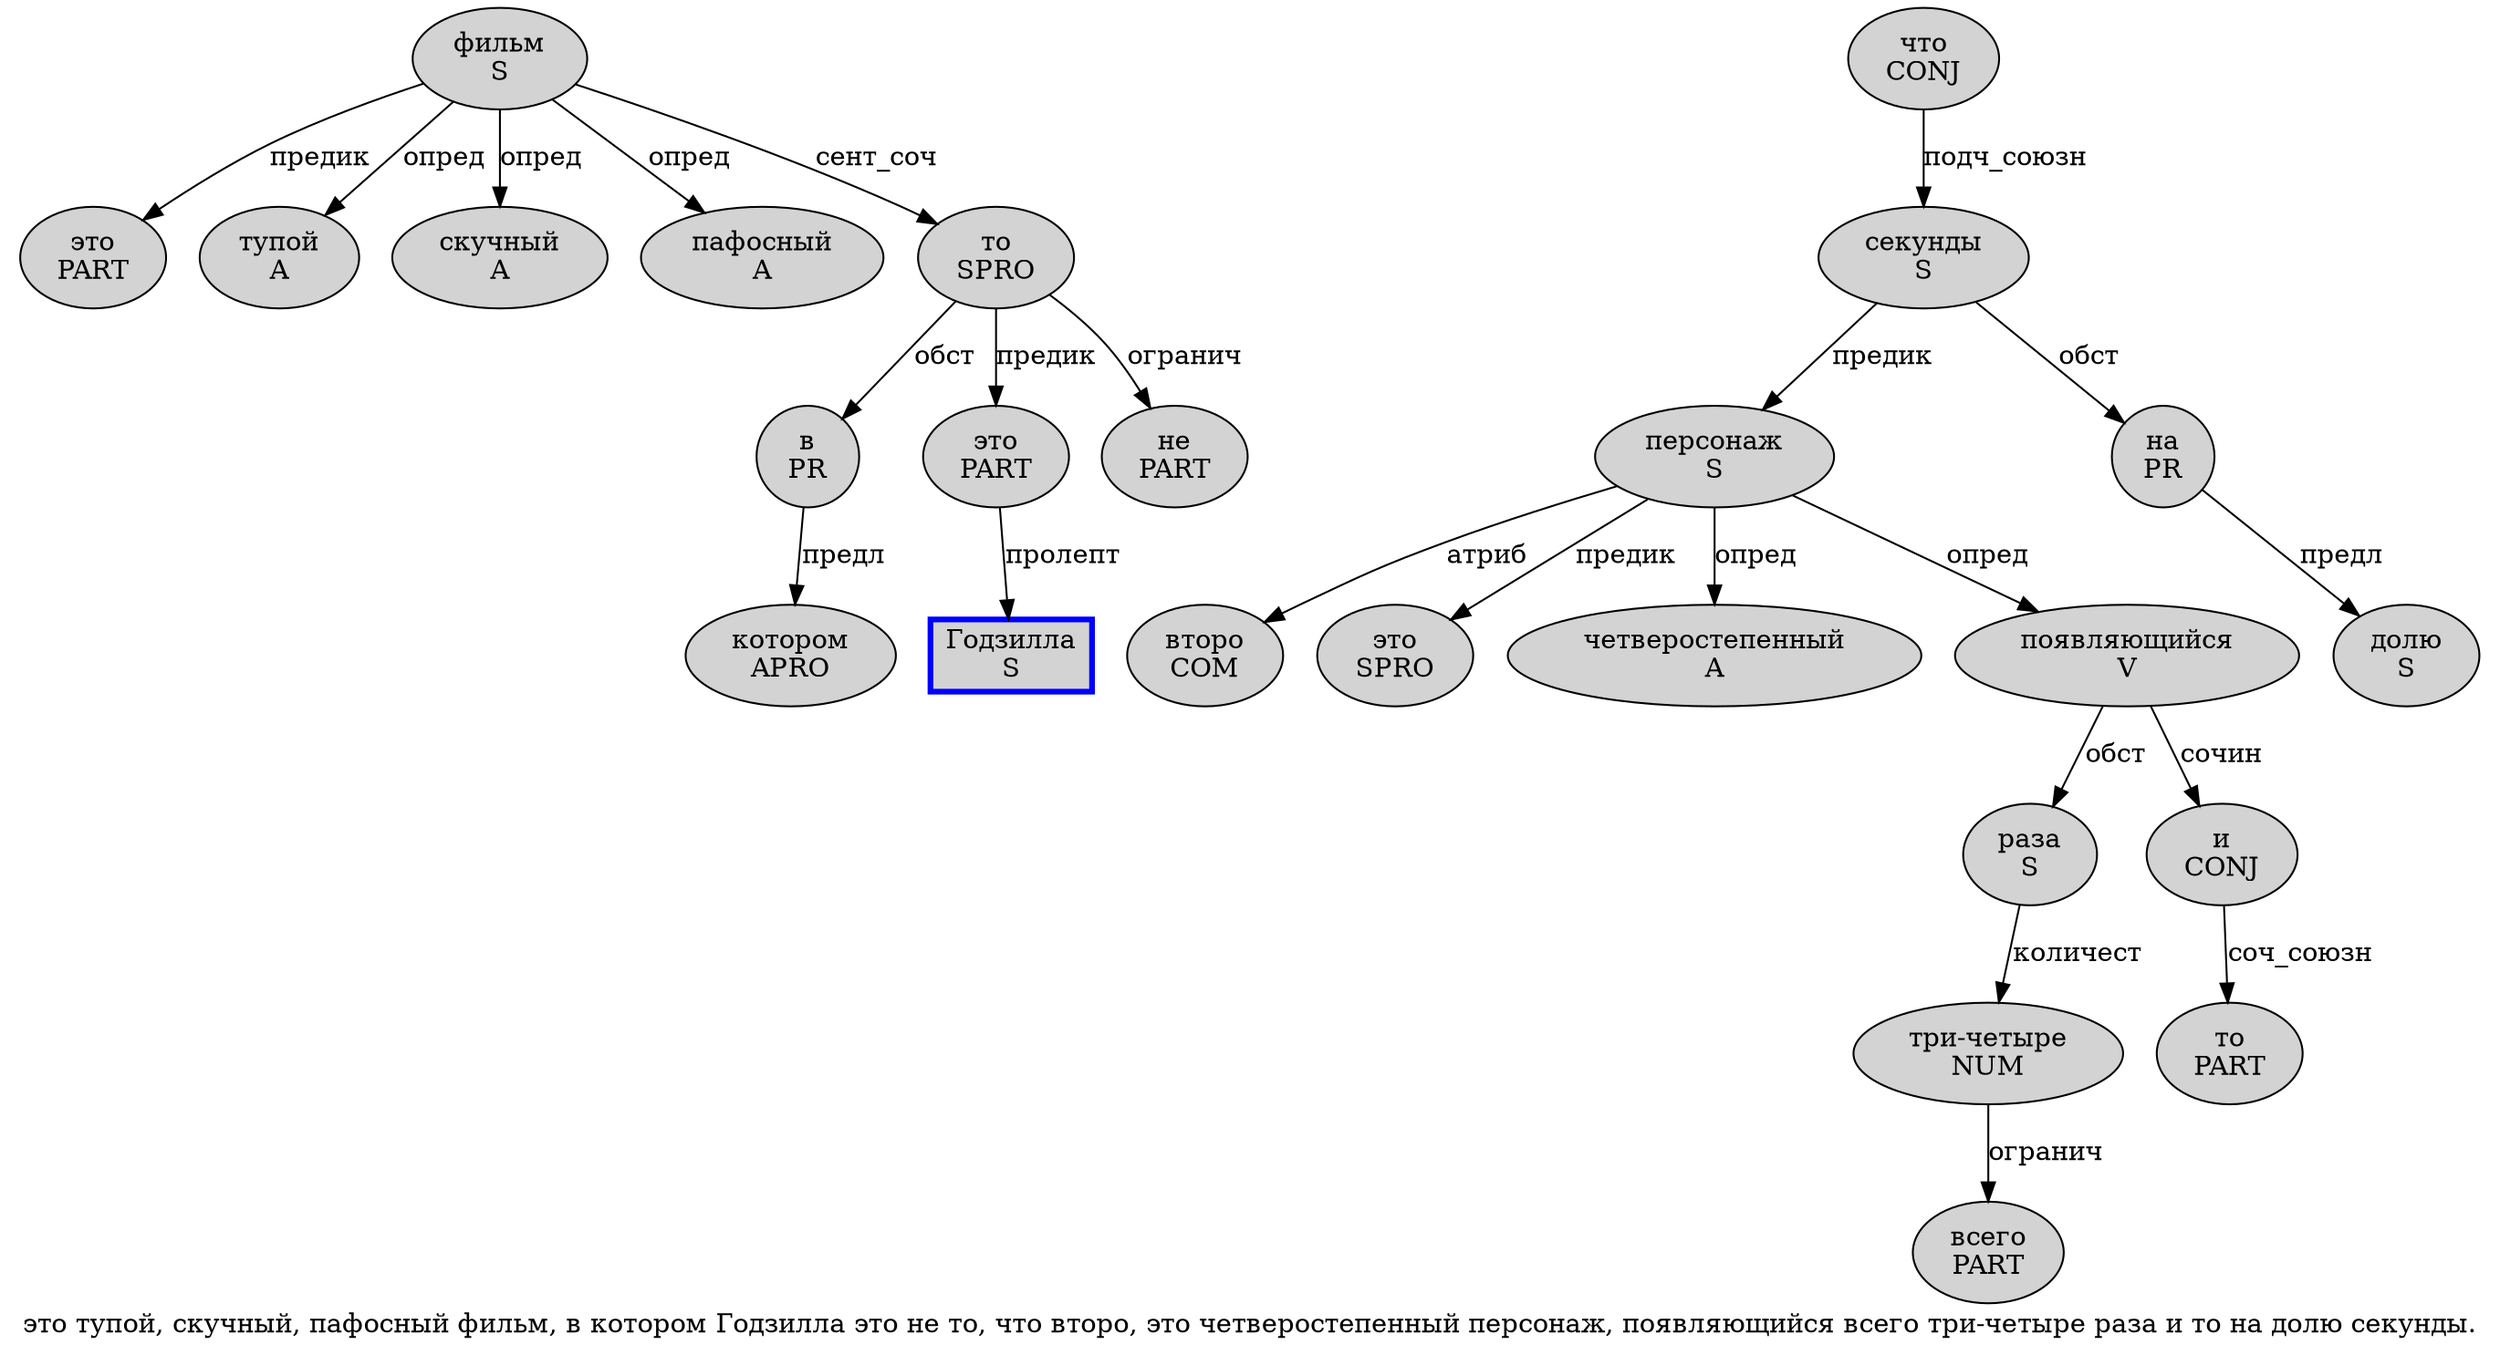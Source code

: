 digraph SENTENCE_4755 {
	graph [label="это тупой, скучный, пафосный фильм, в котором Годзилла это не то, что второ, это четверостепенный персонаж, появляющийся всего три-четыре раза и то на долю секунды."]
	node [style=filled]
		0 [label="это
PART" color="" fillcolor=lightgray penwidth=1 shape=ellipse]
		1 [label="тупой
A" color="" fillcolor=lightgray penwidth=1 shape=ellipse]
		3 [label="скучный
A" color="" fillcolor=lightgray penwidth=1 shape=ellipse]
		5 [label="пафосный
A" color="" fillcolor=lightgray penwidth=1 shape=ellipse]
		6 [label="фильм
S" color="" fillcolor=lightgray penwidth=1 shape=ellipse]
		8 [label="в
PR" color="" fillcolor=lightgray penwidth=1 shape=ellipse]
		9 [label="котором
APRO" color="" fillcolor=lightgray penwidth=1 shape=ellipse]
		10 [label="Годзилла
S" color=blue fillcolor=lightgray penwidth=3 shape=box]
		11 [label="это
PART" color="" fillcolor=lightgray penwidth=1 shape=ellipse]
		12 [label="не
PART" color="" fillcolor=lightgray penwidth=1 shape=ellipse]
		13 [label="то
SPRO" color="" fillcolor=lightgray penwidth=1 shape=ellipse]
		15 [label="что
CONJ" color="" fillcolor=lightgray penwidth=1 shape=ellipse]
		16 [label="второ
COM" color="" fillcolor=lightgray penwidth=1 shape=ellipse]
		18 [label="это
SPRO" color="" fillcolor=lightgray penwidth=1 shape=ellipse]
		19 [label="четверостепенный
A" color="" fillcolor=lightgray penwidth=1 shape=ellipse]
		20 [label="персонаж
S" color="" fillcolor=lightgray penwidth=1 shape=ellipse]
		22 [label="появляющийся
V" color="" fillcolor=lightgray penwidth=1 shape=ellipse]
		23 [label="всего
PART" color="" fillcolor=lightgray penwidth=1 shape=ellipse]
		24 [label="три-четыре
NUM" color="" fillcolor=lightgray penwidth=1 shape=ellipse]
		25 [label="раза
S" color="" fillcolor=lightgray penwidth=1 shape=ellipse]
		26 [label="и
CONJ" color="" fillcolor=lightgray penwidth=1 shape=ellipse]
		27 [label="то
PART" color="" fillcolor=lightgray penwidth=1 shape=ellipse]
		28 [label="на
PR" color="" fillcolor=lightgray penwidth=1 shape=ellipse]
		29 [label="долю
S" color="" fillcolor=lightgray penwidth=1 shape=ellipse]
		30 [label="секунды
S" color="" fillcolor=lightgray penwidth=1 shape=ellipse]
			11 -> 10 [label="пролепт"]
			15 -> 30 [label="подч_союзн"]
			26 -> 27 [label="соч_союзн"]
			20 -> 16 [label="атриб"]
			20 -> 18 [label="предик"]
			20 -> 19 [label="опред"]
			20 -> 22 [label="опред"]
			8 -> 9 [label="предл"]
			6 -> 0 [label="предик"]
			6 -> 1 [label="опред"]
			6 -> 3 [label="опред"]
			6 -> 5 [label="опред"]
			6 -> 13 [label="сент_соч"]
			22 -> 25 [label="обст"]
			22 -> 26 [label="сочин"]
			13 -> 8 [label="обст"]
			13 -> 11 [label="предик"]
			13 -> 12 [label="огранич"]
			25 -> 24 [label="количест"]
			24 -> 23 [label="огранич"]
			30 -> 20 [label="предик"]
			30 -> 28 [label="обст"]
			28 -> 29 [label="предл"]
}
